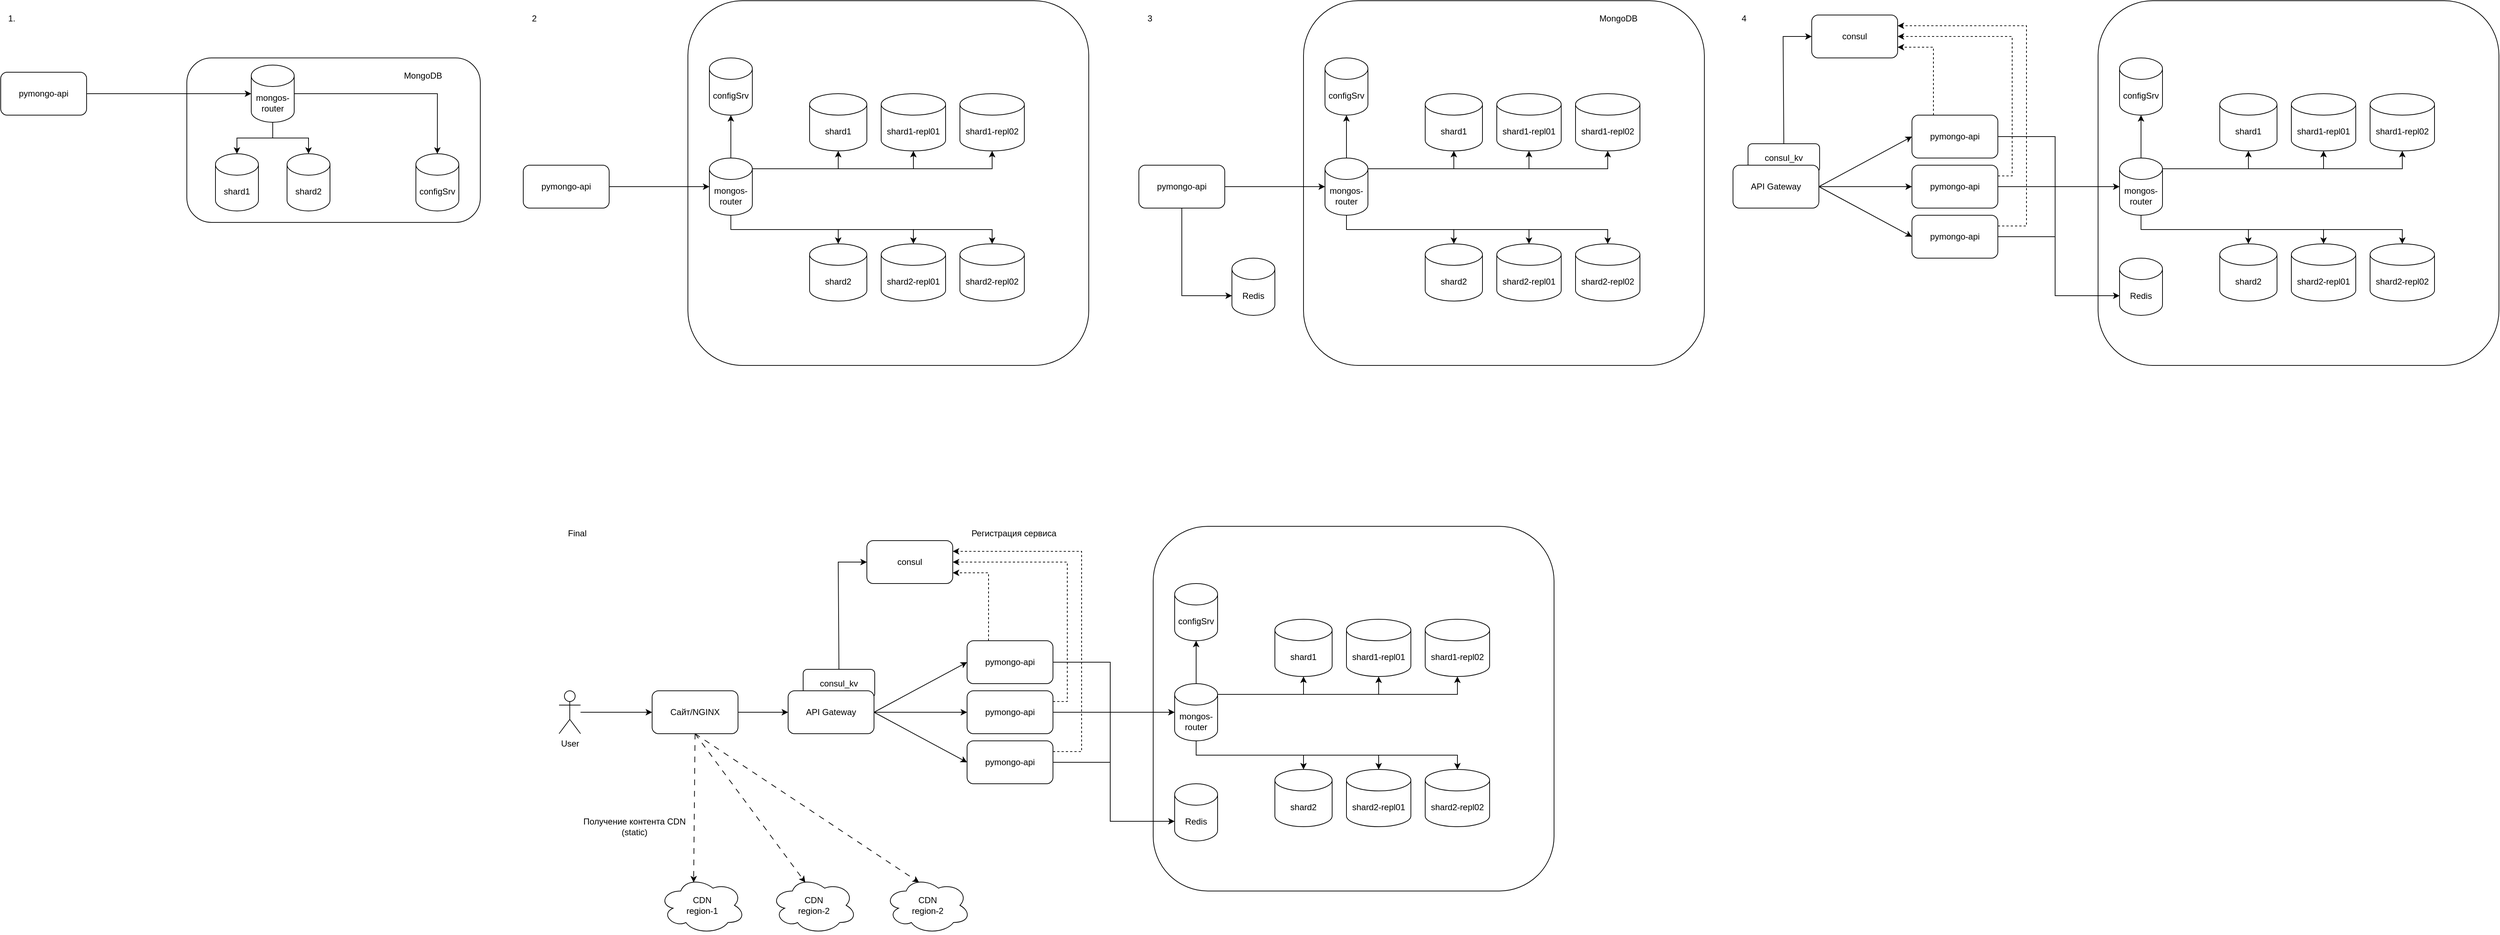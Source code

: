 <mxfile version="26.2.2">
  <diagram name="Page-1" id="-H_mtQnk-PTXWXPvYvuk">
    <mxGraphModel dx="781" dy="867" grid="1" gridSize="10" guides="1" tooltips="1" connect="1" arrows="1" fold="1" page="0" pageScale="1" pageWidth="1169" pageHeight="827" math="0" shadow="0">
      <root>
        <mxCell id="0" />
        <mxCell id="1" parent="0" />
        <mxCell id="t2Yn9szKGL2LcIbW4NaX-32" value="" style="group;fillColor=default;" vertex="1" connectable="0" parent="1">
          <mxGeometry x="2110" y="50" width="790" height="500" as="geometry" />
        </mxCell>
        <mxCell id="mKNYoB1zeCHDSKn9YWFL-50" style="edgeStyle=orthogonalEdgeStyle;rounded=0;orthogonalLoop=1;jettySize=auto;html=1;exitX=0.5;exitY=1;exitDx=0;exitDy=0;entryX=0;entryY=0;entryDx=0;entryDy=52.5;entryPerimeter=0;" parent="t2Yn9szKGL2LcIbW4NaX-32" source="t2Yn9szKGL2LcIbW4NaX-29" target="mKNYoB1zeCHDSKn9YWFL-71" edge="1">
          <mxGeometry relative="1" as="geometry">
            <mxPoint x="1040" y="600" as="targetPoint" />
          </mxGeometry>
        </mxCell>
        <mxCell id="mKNYoB1zeCHDSKn9YWFL-71" value="Redis" style="shape=cylinder3;whiteSpace=wrap;html=1;boundedLbl=1;backgroundOutline=1;size=15;" parent="t2Yn9szKGL2LcIbW4NaX-32" vertex="1">
          <mxGeometry x="130" y="350" width="60" height="80" as="geometry" />
        </mxCell>
        <mxCell id="t2Yn9szKGL2LcIbW4NaX-12" value="" style="group" vertex="1" connectable="0" parent="t2Yn9szKGL2LcIbW4NaX-32">
          <mxGeometry x="230" y="100" width="560" height="400" as="geometry" />
        </mxCell>
        <mxCell id="t2Yn9szKGL2LcIbW4NaX-13" value="" style="rounded=1;whiteSpace=wrap;html=1;" vertex="1" parent="t2Yn9szKGL2LcIbW4NaX-12">
          <mxGeometry y="-110" width="560" height="510" as="geometry" />
        </mxCell>
        <mxCell id="t2Yn9szKGL2LcIbW4NaX-14" value="shard2" style="shape=cylinder3;whiteSpace=wrap;html=1;boundedLbl=1;backgroundOutline=1;size=15;" vertex="1" parent="t2Yn9szKGL2LcIbW4NaX-12">
          <mxGeometry x="170" y="230" width="80" height="80" as="geometry" />
        </mxCell>
        <mxCell id="t2Yn9szKGL2LcIbW4NaX-15" style="edgeStyle=orthogonalEdgeStyle;rounded=0;orthogonalLoop=1;jettySize=auto;html=1;exitX=0.5;exitY=1;exitDx=0;exitDy=0;exitPerimeter=0;" edge="1" parent="t2Yn9szKGL2LcIbW4NaX-12" source="t2Yn9szKGL2LcIbW4NaX-16" target="t2Yn9szKGL2LcIbW4NaX-14">
          <mxGeometry relative="1" as="geometry">
            <Array as="points">
              <mxPoint x="60" y="210" />
              <mxPoint x="210" y="210" />
            </Array>
          </mxGeometry>
        </mxCell>
        <mxCell id="t2Yn9szKGL2LcIbW4NaX-16" value="mongos-router" style="shape=cylinder3;whiteSpace=wrap;html=1;boundedLbl=1;backgroundOutline=1;size=15;" vertex="1" parent="t2Yn9szKGL2LcIbW4NaX-12">
          <mxGeometry x="30" y="110" width="60" height="80" as="geometry" />
        </mxCell>
        <mxCell id="t2Yn9szKGL2LcIbW4NaX-17" value="shard2-repl02" style="shape=cylinder3;whiteSpace=wrap;html=1;boundedLbl=1;backgroundOutline=1;size=15;" vertex="1" parent="t2Yn9szKGL2LcIbW4NaX-12">
          <mxGeometry x="380" y="230" width="90" height="80" as="geometry" />
        </mxCell>
        <mxCell id="t2Yn9szKGL2LcIbW4NaX-18" value="shard2-repl01" style="shape=cylinder3;whiteSpace=wrap;html=1;boundedLbl=1;backgroundOutline=1;size=15;" vertex="1" parent="t2Yn9szKGL2LcIbW4NaX-12">
          <mxGeometry x="270" y="230" width="90" height="80" as="geometry" />
        </mxCell>
        <mxCell id="t2Yn9szKGL2LcIbW4NaX-19" value="configSrv" style="shape=cylinder3;whiteSpace=wrap;html=1;boundedLbl=1;backgroundOutline=1;size=15;" vertex="1" parent="t2Yn9szKGL2LcIbW4NaX-12">
          <mxGeometry x="30" y="-30" width="60" height="80" as="geometry" />
        </mxCell>
        <mxCell id="t2Yn9szKGL2LcIbW4NaX-20" value="" style="endArrow=classic;html=1;rounded=0;exitX=0.5;exitY=0;exitDx=0;exitDy=0;exitPerimeter=0;entryX=0.5;entryY=1;entryDx=0;entryDy=0;entryPerimeter=0;" edge="1" parent="t2Yn9szKGL2LcIbW4NaX-12" source="t2Yn9szKGL2LcIbW4NaX-16" target="t2Yn9szKGL2LcIbW4NaX-19">
          <mxGeometry width="50" height="50" relative="1" as="geometry">
            <mxPoint y="100" as="sourcePoint" />
            <mxPoint x="50" y="50" as="targetPoint" />
          </mxGeometry>
        </mxCell>
        <mxCell id="t2Yn9szKGL2LcIbW4NaX-21" value="" style="endArrow=classic;html=1;rounded=0;exitX=0.5;exitY=1;exitDx=0;exitDy=0;exitPerimeter=0;entryX=0.5;entryY=0;entryDx=0;entryDy=0;entryPerimeter=0;" edge="1" parent="t2Yn9szKGL2LcIbW4NaX-12" source="t2Yn9szKGL2LcIbW4NaX-16" target="t2Yn9szKGL2LcIbW4NaX-18">
          <mxGeometry width="50" height="50" relative="1" as="geometry">
            <mxPoint x="80" y="150" as="sourcePoint" />
            <mxPoint x="130" y="100" as="targetPoint" />
            <Array as="points">
              <mxPoint x="60" y="210" />
              <mxPoint x="315" y="210" />
            </Array>
          </mxGeometry>
        </mxCell>
        <mxCell id="t2Yn9szKGL2LcIbW4NaX-22" value="" style="endArrow=classic;html=1;rounded=0;exitX=0.5;exitY=1;exitDx=0;exitDy=0;exitPerimeter=0;entryX=0.5;entryY=0;entryDx=0;entryDy=0;entryPerimeter=0;" edge="1" parent="t2Yn9szKGL2LcIbW4NaX-12" source="t2Yn9szKGL2LcIbW4NaX-16" target="t2Yn9szKGL2LcIbW4NaX-17">
          <mxGeometry width="50" height="50" relative="1" as="geometry">
            <mxPoint x="80" y="150" as="sourcePoint" />
            <mxPoint x="130" y="100" as="targetPoint" />
            <Array as="points">
              <mxPoint x="60" y="210" />
              <mxPoint x="425" y="210" />
            </Array>
          </mxGeometry>
        </mxCell>
        <mxCell id="t2Yn9szKGL2LcIbW4NaX-23" value="shard1-repl01" style="shape=cylinder3;whiteSpace=wrap;html=1;boundedLbl=1;backgroundOutline=1;size=15;" vertex="1" parent="t2Yn9szKGL2LcIbW4NaX-12">
          <mxGeometry x="270" y="20" width="90" height="80" as="geometry" />
        </mxCell>
        <mxCell id="t2Yn9szKGL2LcIbW4NaX-24" value="shard1-repl02" style="shape=cylinder3;whiteSpace=wrap;html=1;boundedLbl=1;backgroundOutline=1;size=15;" vertex="1" parent="t2Yn9szKGL2LcIbW4NaX-12">
          <mxGeometry x="380" y="20" width="90" height="80" as="geometry" />
        </mxCell>
        <mxCell id="t2Yn9szKGL2LcIbW4NaX-25" value="shard1" style="shape=cylinder3;whiteSpace=wrap;html=1;boundedLbl=1;backgroundOutline=1;size=15;" vertex="1" parent="t2Yn9szKGL2LcIbW4NaX-12">
          <mxGeometry x="170" y="20" width="80" height="80" as="geometry" />
        </mxCell>
        <mxCell id="t2Yn9szKGL2LcIbW4NaX-26" value="" style="endArrow=classic;html=1;rounded=0;entryX=0.5;entryY=1;entryDx=0;entryDy=0;entryPerimeter=0;exitX=1;exitY=0;exitDx=0;exitDy=15;exitPerimeter=0;" edge="1" parent="t2Yn9szKGL2LcIbW4NaX-12" source="t2Yn9szKGL2LcIbW4NaX-16" target="t2Yn9szKGL2LcIbW4NaX-25">
          <mxGeometry width="50" height="50" relative="1" as="geometry">
            <mxPoint x="80" y="150" as="sourcePoint" />
            <mxPoint x="130" y="100" as="targetPoint" />
            <Array as="points">
              <mxPoint x="210" y="125" />
            </Array>
          </mxGeometry>
        </mxCell>
        <mxCell id="t2Yn9szKGL2LcIbW4NaX-27" value="" style="endArrow=classic;html=1;rounded=0;exitX=1;exitY=0;exitDx=0;exitDy=15;exitPerimeter=0;entryX=0.5;entryY=1;entryDx=0;entryDy=0;entryPerimeter=0;" edge="1" parent="t2Yn9szKGL2LcIbW4NaX-12" source="t2Yn9szKGL2LcIbW4NaX-16" target="t2Yn9szKGL2LcIbW4NaX-23">
          <mxGeometry width="50" height="50" relative="1" as="geometry">
            <mxPoint x="80" y="150" as="sourcePoint" />
            <mxPoint x="130" y="100" as="targetPoint" />
            <Array as="points">
              <mxPoint x="315" y="125" />
            </Array>
          </mxGeometry>
        </mxCell>
        <mxCell id="t2Yn9szKGL2LcIbW4NaX-28" value="" style="endArrow=classic;html=1;rounded=0;exitX=1;exitY=0;exitDx=0;exitDy=15;exitPerimeter=0;entryX=0.5;entryY=1;entryDx=0;entryDy=0;entryPerimeter=0;" edge="1" parent="t2Yn9szKGL2LcIbW4NaX-12" source="t2Yn9szKGL2LcIbW4NaX-16" target="t2Yn9szKGL2LcIbW4NaX-24">
          <mxGeometry width="50" height="50" relative="1" as="geometry">
            <mxPoint x="80" y="150" as="sourcePoint" />
            <mxPoint x="130" y="100" as="targetPoint" />
            <Array as="points">
              <mxPoint x="425" y="125" />
            </Array>
          </mxGeometry>
        </mxCell>
        <mxCell id="t2Yn9szKGL2LcIbW4NaX-29" value="pymongo-api" style="rounded=1;whiteSpace=wrap;html=1;" vertex="1" parent="t2Yn9szKGL2LcIbW4NaX-32">
          <mxGeometry y="220" width="120" height="60" as="geometry" />
        </mxCell>
        <mxCell id="t2Yn9szKGL2LcIbW4NaX-30" style="edgeStyle=orthogonalEdgeStyle;rounded=0;orthogonalLoop=1;jettySize=auto;html=1;exitX=1;exitY=0.5;exitDx=0;exitDy=0;entryX=0;entryY=0.5;entryDx=0;entryDy=0;entryPerimeter=0;" edge="1" parent="t2Yn9szKGL2LcIbW4NaX-32" source="t2Yn9szKGL2LcIbW4NaX-29" target="t2Yn9szKGL2LcIbW4NaX-16">
          <mxGeometry relative="1" as="geometry" />
        </mxCell>
        <mxCell id="t2Yn9szKGL2LcIbW4NaX-31" value="MongoDB" style="text;html=1;align=center;verticalAlign=middle;whiteSpace=wrap;rounded=0;" vertex="1" parent="t2Yn9szKGL2LcIbW4NaX-32">
          <mxGeometry x="640" width="60" height="30" as="geometry" />
        </mxCell>
        <mxCell id="t2Yn9szKGL2LcIbW4NaX-172" value="3" style="text;html=1;align=center;verticalAlign=middle;resizable=0;points=[];autosize=1;strokeColor=none;fillColor=none;" vertex="1" parent="t2Yn9szKGL2LcIbW4NaX-32">
          <mxGeometry width="30" height="30" as="geometry" />
        </mxCell>
        <mxCell id="t2Yn9szKGL2LcIbW4NaX-168" value="" style="group;fillColor=default;" vertex="1" connectable="0" parent="1">
          <mxGeometry x="1250" y="50" width="790" height="500" as="geometry" />
        </mxCell>
        <mxCell id="mKNYoB1zeCHDSKn9YWFL-48" value="" style="group" parent="t2Yn9szKGL2LcIbW4NaX-168" vertex="1" connectable="0">
          <mxGeometry x="230" y="100" width="560" height="400" as="geometry" />
        </mxCell>
        <mxCell id="mKNYoB1zeCHDSKn9YWFL-24" value="" style="rounded=1;whiteSpace=wrap;html=1;" parent="mKNYoB1zeCHDSKn9YWFL-48" vertex="1">
          <mxGeometry y="-110" width="560" height="510" as="geometry" />
        </mxCell>
        <mxCell id="mKNYoB1zeCHDSKn9YWFL-27" value="shard2" style="shape=cylinder3;whiteSpace=wrap;html=1;boundedLbl=1;backgroundOutline=1;size=15;" parent="mKNYoB1zeCHDSKn9YWFL-48" vertex="1">
          <mxGeometry x="170" y="230" width="80" height="80" as="geometry" />
        </mxCell>
        <mxCell id="mKNYoB1zeCHDSKn9YWFL-29" style="edgeStyle=orthogonalEdgeStyle;rounded=0;orthogonalLoop=1;jettySize=auto;html=1;exitX=0.5;exitY=1;exitDx=0;exitDy=0;exitPerimeter=0;" parent="mKNYoB1zeCHDSKn9YWFL-48" source="mKNYoB1zeCHDSKn9YWFL-30" target="mKNYoB1zeCHDSKn9YWFL-27" edge="1">
          <mxGeometry relative="1" as="geometry">
            <Array as="points">
              <mxPoint x="60" y="210" />
              <mxPoint x="210" y="210" />
            </Array>
          </mxGeometry>
        </mxCell>
        <mxCell id="mKNYoB1zeCHDSKn9YWFL-30" value="mongos-router" style="shape=cylinder3;whiteSpace=wrap;html=1;boundedLbl=1;backgroundOutline=1;size=15;" parent="mKNYoB1zeCHDSKn9YWFL-48" vertex="1">
          <mxGeometry x="30" y="110" width="60" height="80" as="geometry" />
        </mxCell>
        <mxCell id="mKNYoB1zeCHDSKn9YWFL-43" value="shard2-repl02" style="shape=cylinder3;whiteSpace=wrap;html=1;boundedLbl=1;backgroundOutline=1;size=15;" parent="mKNYoB1zeCHDSKn9YWFL-48" vertex="1">
          <mxGeometry x="380" y="230" width="90" height="80" as="geometry" />
        </mxCell>
        <mxCell id="mKNYoB1zeCHDSKn9YWFL-45" value="shard2-repl01" style="shape=cylinder3;whiteSpace=wrap;html=1;boundedLbl=1;backgroundOutline=1;size=15;" parent="mKNYoB1zeCHDSKn9YWFL-48" vertex="1">
          <mxGeometry x="270" y="230" width="90" height="80" as="geometry" />
        </mxCell>
        <mxCell id="mKNYoB1zeCHDSKn9YWFL-31" value="configSrv" style="shape=cylinder3;whiteSpace=wrap;html=1;boundedLbl=1;backgroundOutline=1;size=15;" parent="mKNYoB1zeCHDSKn9YWFL-48" vertex="1">
          <mxGeometry x="30" y="-30" width="60" height="80" as="geometry" />
        </mxCell>
        <mxCell id="t2Yn9szKGL2LcIbW4NaX-3" value="" style="endArrow=classic;html=1;rounded=0;exitX=0.5;exitY=0;exitDx=0;exitDy=0;exitPerimeter=0;entryX=0.5;entryY=1;entryDx=0;entryDy=0;entryPerimeter=0;" edge="1" parent="mKNYoB1zeCHDSKn9YWFL-48" source="mKNYoB1zeCHDSKn9YWFL-30" target="mKNYoB1zeCHDSKn9YWFL-31">
          <mxGeometry width="50" height="50" relative="1" as="geometry">
            <mxPoint y="100" as="sourcePoint" />
            <mxPoint x="50" y="50" as="targetPoint" />
          </mxGeometry>
        </mxCell>
        <mxCell id="t2Yn9szKGL2LcIbW4NaX-4" value="" style="endArrow=classic;html=1;rounded=0;exitX=0.5;exitY=1;exitDx=0;exitDy=0;exitPerimeter=0;entryX=0.5;entryY=0;entryDx=0;entryDy=0;entryPerimeter=0;" edge="1" parent="mKNYoB1zeCHDSKn9YWFL-48" source="mKNYoB1zeCHDSKn9YWFL-30" target="mKNYoB1zeCHDSKn9YWFL-45">
          <mxGeometry width="50" height="50" relative="1" as="geometry">
            <mxPoint x="80" y="150" as="sourcePoint" />
            <mxPoint x="130" y="100" as="targetPoint" />
            <Array as="points">
              <mxPoint x="60" y="210" />
              <mxPoint x="315" y="210" />
            </Array>
          </mxGeometry>
        </mxCell>
        <mxCell id="t2Yn9szKGL2LcIbW4NaX-5" value="" style="endArrow=classic;html=1;rounded=0;exitX=0.5;exitY=1;exitDx=0;exitDy=0;exitPerimeter=0;entryX=0.5;entryY=0;entryDx=0;entryDy=0;entryPerimeter=0;" edge="1" parent="mKNYoB1zeCHDSKn9YWFL-48" source="mKNYoB1zeCHDSKn9YWFL-30" target="mKNYoB1zeCHDSKn9YWFL-43">
          <mxGeometry width="50" height="50" relative="1" as="geometry">
            <mxPoint x="80" y="150" as="sourcePoint" />
            <mxPoint x="130" y="100" as="targetPoint" />
            <Array as="points">
              <mxPoint x="60" y="210" />
              <mxPoint x="425" y="210" />
            </Array>
          </mxGeometry>
        </mxCell>
        <mxCell id="t2Yn9szKGL2LcIbW4NaX-6" value="shard1-repl01" style="shape=cylinder3;whiteSpace=wrap;html=1;boundedLbl=1;backgroundOutline=1;size=15;" vertex="1" parent="mKNYoB1zeCHDSKn9YWFL-48">
          <mxGeometry x="270" y="20" width="90" height="80" as="geometry" />
        </mxCell>
        <mxCell id="t2Yn9szKGL2LcIbW4NaX-7" value="shard1-repl02" style="shape=cylinder3;whiteSpace=wrap;html=1;boundedLbl=1;backgroundOutline=1;size=15;" vertex="1" parent="mKNYoB1zeCHDSKn9YWFL-48">
          <mxGeometry x="380" y="20" width="90" height="80" as="geometry" />
        </mxCell>
        <mxCell id="t2Yn9szKGL2LcIbW4NaX-8" value="shard1" style="shape=cylinder3;whiteSpace=wrap;html=1;boundedLbl=1;backgroundOutline=1;size=15;" vertex="1" parent="mKNYoB1zeCHDSKn9YWFL-48">
          <mxGeometry x="170" y="20" width="80" height="80" as="geometry" />
        </mxCell>
        <mxCell id="t2Yn9szKGL2LcIbW4NaX-9" value="" style="endArrow=classic;html=1;rounded=0;entryX=0.5;entryY=1;entryDx=0;entryDy=0;entryPerimeter=0;exitX=1;exitY=0;exitDx=0;exitDy=15;exitPerimeter=0;" edge="1" parent="mKNYoB1zeCHDSKn9YWFL-48" source="mKNYoB1zeCHDSKn9YWFL-30" target="t2Yn9szKGL2LcIbW4NaX-8">
          <mxGeometry width="50" height="50" relative="1" as="geometry">
            <mxPoint x="80" y="150" as="sourcePoint" />
            <mxPoint x="130" y="100" as="targetPoint" />
            <Array as="points">
              <mxPoint x="210" y="125" />
            </Array>
          </mxGeometry>
        </mxCell>
        <mxCell id="t2Yn9szKGL2LcIbW4NaX-10" value="" style="endArrow=classic;html=1;rounded=0;exitX=1;exitY=0;exitDx=0;exitDy=15;exitPerimeter=0;entryX=0.5;entryY=1;entryDx=0;entryDy=0;entryPerimeter=0;" edge="1" parent="mKNYoB1zeCHDSKn9YWFL-48" source="mKNYoB1zeCHDSKn9YWFL-30" target="t2Yn9szKGL2LcIbW4NaX-6">
          <mxGeometry width="50" height="50" relative="1" as="geometry">
            <mxPoint x="80" y="150" as="sourcePoint" />
            <mxPoint x="130" y="100" as="targetPoint" />
            <Array as="points">
              <mxPoint x="315" y="125" />
            </Array>
          </mxGeometry>
        </mxCell>
        <mxCell id="t2Yn9szKGL2LcIbW4NaX-11" value="" style="endArrow=classic;html=1;rounded=0;exitX=1;exitY=0;exitDx=0;exitDy=15;exitPerimeter=0;entryX=0.5;entryY=1;entryDx=0;entryDy=0;entryPerimeter=0;" edge="1" parent="mKNYoB1zeCHDSKn9YWFL-48" source="mKNYoB1zeCHDSKn9YWFL-30" target="t2Yn9szKGL2LcIbW4NaX-7">
          <mxGeometry width="50" height="50" relative="1" as="geometry">
            <mxPoint x="80" y="150" as="sourcePoint" />
            <mxPoint x="130" y="100" as="targetPoint" />
            <Array as="points">
              <mxPoint x="425" y="125" />
            </Array>
          </mxGeometry>
        </mxCell>
        <mxCell id="mKNYoB1zeCHDSKn9YWFL-25" value="pymongo-api" style="rounded=1;whiteSpace=wrap;html=1;" parent="t2Yn9szKGL2LcIbW4NaX-168" vertex="1">
          <mxGeometry y="220" width="120" height="60" as="geometry" />
        </mxCell>
        <mxCell id="mKNYoB1zeCHDSKn9YWFL-26" style="edgeStyle=orthogonalEdgeStyle;rounded=0;orthogonalLoop=1;jettySize=auto;html=1;exitX=1;exitY=0.5;exitDx=0;exitDy=0;entryX=0;entryY=0.5;entryDx=0;entryDy=0;entryPerimeter=0;" parent="t2Yn9szKGL2LcIbW4NaX-168" source="mKNYoB1zeCHDSKn9YWFL-25" target="mKNYoB1zeCHDSKn9YWFL-30" edge="1">
          <mxGeometry relative="1" as="geometry" />
        </mxCell>
        <mxCell id="t2Yn9szKGL2LcIbW4NaX-171" value="2" style="text;html=1;align=center;verticalAlign=middle;resizable=0;points=[];autosize=1;strokeColor=none;fillColor=none;" vertex="1" parent="t2Yn9szKGL2LcIbW4NaX-168">
          <mxGeometry width="30" height="30" as="geometry" />
        </mxCell>
        <mxCell id="t2Yn9szKGL2LcIbW4NaX-170" value="" style="group;fillColor=default;" vertex="1" connectable="0" parent="1">
          <mxGeometry x="520" y="50" width="670" height="300" as="geometry" />
        </mxCell>
        <mxCell id="mKNYoB1zeCHDSKn9YWFL-5" value="" style="rounded=1;whiteSpace=wrap;html=1;" parent="t2Yn9szKGL2LcIbW4NaX-170" vertex="1">
          <mxGeometry x="260" y="70" width="410" height="230" as="geometry" />
        </mxCell>
        <mxCell id="zA23MoTUsTF4_91t8viU-3" value="pymongo-api" style="rounded=1;whiteSpace=wrap;html=1;" parent="t2Yn9szKGL2LcIbW4NaX-170" vertex="1">
          <mxGeometry y="90" width="120" height="60" as="geometry" />
        </mxCell>
        <mxCell id="zA23MoTUsTF4_91t8viU-4" style="edgeStyle=orthogonalEdgeStyle;rounded=0;orthogonalLoop=1;jettySize=auto;html=1;exitX=1;exitY=0.5;exitDx=0;exitDy=0;entryX=0;entryY=0.5;entryDx=0;entryDy=0;entryPerimeter=0;" parent="t2Yn9szKGL2LcIbW4NaX-170" source="zA23MoTUsTF4_91t8viU-3" target="mKNYoB1zeCHDSKn9YWFL-3" edge="1">
          <mxGeometry relative="1" as="geometry" />
        </mxCell>
        <mxCell id="mKNYoB1zeCHDSKn9YWFL-1" value="shard2" style="shape=cylinder3;whiteSpace=wrap;html=1;boundedLbl=1;backgroundOutline=1;size=15;" parent="t2Yn9szKGL2LcIbW4NaX-170" vertex="1">
          <mxGeometry x="400" y="204" width="60" height="80" as="geometry" />
        </mxCell>
        <mxCell id="mKNYoB1zeCHDSKn9YWFL-2" value="shard1" style="shape=cylinder3;whiteSpace=wrap;html=1;boundedLbl=1;backgroundOutline=1;size=15;" parent="t2Yn9szKGL2LcIbW4NaX-170" vertex="1">
          <mxGeometry x="300" y="204" width="60" height="80" as="geometry" />
        </mxCell>
        <mxCell id="mKNYoB1zeCHDSKn9YWFL-7" style="edgeStyle=orthogonalEdgeStyle;rounded=0;orthogonalLoop=1;jettySize=auto;html=1;" parent="t2Yn9szKGL2LcIbW4NaX-170" source="mKNYoB1zeCHDSKn9YWFL-3" target="mKNYoB1zeCHDSKn9YWFL-1" edge="1">
          <mxGeometry relative="1" as="geometry" />
        </mxCell>
        <mxCell id="mKNYoB1zeCHDSKn9YWFL-3" value="mongos-router" style="shape=cylinder3;whiteSpace=wrap;html=1;boundedLbl=1;backgroundOutline=1;size=15;" parent="t2Yn9szKGL2LcIbW4NaX-170" vertex="1">
          <mxGeometry x="350" y="80" width="60" height="80" as="geometry" />
        </mxCell>
        <mxCell id="mKNYoB1zeCHDSKn9YWFL-4" value="configSrv" style="shape=cylinder3;whiteSpace=wrap;html=1;boundedLbl=1;backgroundOutline=1;size=15;" parent="t2Yn9szKGL2LcIbW4NaX-170" vertex="1">
          <mxGeometry x="580" y="204" width="60" height="80" as="geometry" />
        </mxCell>
        <mxCell id="mKNYoB1zeCHDSKn9YWFL-8" style="edgeStyle=orthogonalEdgeStyle;rounded=0;orthogonalLoop=1;jettySize=auto;html=1;exitX=0.5;exitY=1;exitDx=0;exitDy=0;exitPerimeter=0;entryX=0.5;entryY=0;entryDx=0;entryDy=0;entryPerimeter=0;" parent="t2Yn9szKGL2LcIbW4NaX-170" source="mKNYoB1zeCHDSKn9YWFL-3" target="mKNYoB1zeCHDSKn9YWFL-2" edge="1">
          <mxGeometry relative="1" as="geometry" />
        </mxCell>
        <mxCell id="mKNYoB1zeCHDSKn9YWFL-9" style="edgeStyle=orthogonalEdgeStyle;rounded=0;orthogonalLoop=1;jettySize=auto;html=1;exitX=1;exitY=0.5;exitDx=0;exitDy=0;exitPerimeter=0;entryX=0.5;entryY=0;entryDx=0;entryDy=0;entryPerimeter=0;" parent="t2Yn9szKGL2LcIbW4NaX-170" source="mKNYoB1zeCHDSKn9YWFL-3" target="mKNYoB1zeCHDSKn9YWFL-4" edge="1">
          <mxGeometry relative="1" as="geometry" />
        </mxCell>
        <mxCell id="mKNYoB1zeCHDSKn9YWFL-13" value="MongoDB" style="text;html=1;align=center;verticalAlign=middle;whiteSpace=wrap;rounded=0;" parent="t2Yn9szKGL2LcIbW4NaX-170" vertex="1">
          <mxGeometry x="560" y="80" width="60" height="30" as="geometry" />
        </mxCell>
        <mxCell id="t2Yn9szKGL2LcIbW4NaX-169" value="1." style="text;html=1;align=center;verticalAlign=middle;resizable=0;points=[];autosize=1;strokeColor=none;fillColor=none;" vertex="1" parent="t2Yn9szKGL2LcIbW4NaX-170">
          <mxGeometry width="30" height="30" as="geometry" />
        </mxCell>
        <mxCell id="t2Yn9szKGL2LcIbW4NaX-173" value="" style="group;fillColor=default;" vertex="1" connectable="0" parent="1">
          <mxGeometry x="2940" y="50" width="1070" height="500" as="geometry" />
        </mxCell>
        <mxCell id="t2Yn9szKGL2LcIbW4NaX-72" value="consul_kv" style="rounded=1;whiteSpace=wrap;html=1;" vertex="1" parent="t2Yn9szKGL2LcIbW4NaX-173">
          <mxGeometry x="21" y="190" width="100" height="40" as="geometry" />
        </mxCell>
        <mxCell id="t2Yn9szKGL2LcIbW4NaX-33" value="" style="group" vertex="1" connectable="0" parent="t2Yn9szKGL2LcIbW4NaX-173">
          <mxGeometry x="280" width="790" height="500" as="geometry" />
        </mxCell>
        <mxCell id="t2Yn9szKGL2LcIbW4NaX-36" value="" style="group" vertex="1" connectable="0" parent="t2Yn9szKGL2LcIbW4NaX-33">
          <mxGeometry x="230" y="100" width="560" height="400" as="geometry" />
        </mxCell>
        <mxCell id="t2Yn9szKGL2LcIbW4NaX-37" value="" style="rounded=1;whiteSpace=wrap;html=1;" vertex="1" parent="t2Yn9szKGL2LcIbW4NaX-36">
          <mxGeometry y="-110" width="560" height="510" as="geometry" />
        </mxCell>
        <mxCell id="t2Yn9szKGL2LcIbW4NaX-38" value="shard2" style="shape=cylinder3;whiteSpace=wrap;html=1;boundedLbl=1;backgroundOutline=1;size=15;" vertex="1" parent="t2Yn9szKGL2LcIbW4NaX-36">
          <mxGeometry x="170" y="230" width="80" height="80" as="geometry" />
        </mxCell>
        <mxCell id="t2Yn9szKGL2LcIbW4NaX-39" style="edgeStyle=orthogonalEdgeStyle;rounded=0;orthogonalLoop=1;jettySize=auto;html=1;exitX=0.5;exitY=1;exitDx=0;exitDy=0;exitPerimeter=0;" edge="1" parent="t2Yn9szKGL2LcIbW4NaX-36" source="t2Yn9szKGL2LcIbW4NaX-40" target="t2Yn9szKGL2LcIbW4NaX-38">
          <mxGeometry relative="1" as="geometry">
            <Array as="points">
              <mxPoint x="60" y="210" />
              <mxPoint x="210" y="210" />
            </Array>
          </mxGeometry>
        </mxCell>
        <mxCell id="t2Yn9szKGL2LcIbW4NaX-40" value="mongos-router" style="shape=cylinder3;whiteSpace=wrap;html=1;boundedLbl=1;backgroundOutline=1;size=15;" vertex="1" parent="t2Yn9szKGL2LcIbW4NaX-36">
          <mxGeometry x="30" y="110" width="60" height="80" as="geometry" />
        </mxCell>
        <mxCell id="t2Yn9szKGL2LcIbW4NaX-41" value="shard2-repl02" style="shape=cylinder3;whiteSpace=wrap;html=1;boundedLbl=1;backgroundOutline=1;size=15;" vertex="1" parent="t2Yn9szKGL2LcIbW4NaX-36">
          <mxGeometry x="380" y="230" width="90" height="80" as="geometry" />
        </mxCell>
        <mxCell id="t2Yn9szKGL2LcIbW4NaX-42" value="shard2-repl01" style="shape=cylinder3;whiteSpace=wrap;html=1;boundedLbl=1;backgroundOutline=1;size=15;" vertex="1" parent="t2Yn9szKGL2LcIbW4NaX-36">
          <mxGeometry x="270" y="230" width="90" height="80" as="geometry" />
        </mxCell>
        <mxCell id="t2Yn9szKGL2LcIbW4NaX-43" value="configSrv" style="shape=cylinder3;whiteSpace=wrap;html=1;boundedLbl=1;backgroundOutline=1;size=15;" vertex="1" parent="t2Yn9szKGL2LcIbW4NaX-36">
          <mxGeometry x="30" y="-30" width="60" height="80" as="geometry" />
        </mxCell>
        <mxCell id="t2Yn9szKGL2LcIbW4NaX-44" value="" style="endArrow=classic;html=1;rounded=0;exitX=0.5;exitY=0;exitDx=0;exitDy=0;exitPerimeter=0;entryX=0.5;entryY=1;entryDx=0;entryDy=0;entryPerimeter=0;" edge="1" parent="t2Yn9szKGL2LcIbW4NaX-36" source="t2Yn9szKGL2LcIbW4NaX-40" target="t2Yn9szKGL2LcIbW4NaX-43">
          <mxGeometry width="50" height="50" relative="1" as="geometry">
            <mxPoint y="100" as="sourcePoint" />
            <mxPoint x="50" y="50" as="targetPoint" />
          </mxGeometry>
        </mxCell>
        <mxCell id="t2Yn9szKGL2LcIbW4NaX-45" value="" style="endArrow=classic;html=1;rounded=0;exitX=0.5;exitY=1;exitDx=0;exitDy=0;exitPerimeter=0;entryX=0.5;entryY=0;entryDx=0;entryDy=0;entryPerimeter=0;" edge="1" parent="t2Yn9szKGL2LcIbW4NaX-36" source="t2Yn9szKGL2LcIbW4NaX-40" target="t2Yn9szKGL2LcIbW4NaX-42">
          <mxGeometry width="50" height="50" relative="1" as="geometry">
            <mxPoint x="80" y="150" as="sourcePoint" />
            <mxPoint x="130" y="100" as="targetPoint" />
            <Array as="points">
              <mxPoint x="60" y="210" />
              <mxPoint x="315" y="210" />
            </Array>
          </mxGeometry>
        </mxCell>
        <mxCell id="t2Yn9szKGL2LcIbW4NaX-46" value="" style="endArrow=classic;html=1;rounded=0;exitX=0.5;exitY=1;exitDx=0;exitDy=0;exitPerimeter=0;entryX=0.5;entryY=0;entryDx=0;entryDy=0;entryPerimeter=0;" edge="1" parent="t2Yn9szKGL2LcIbW4NaX-36" source="t2Yn9szKGL2LcIbW4NaX-40" target="t2Yn9szKGL2LcIbW4NaX-41">
          <mxGeometry width="50" height="50" relative="1" as="geometry">
            <mxPoint x="80" y="150" as="sourcePoint" />
            <mxPoint x="130" y="100" as="targetPoint" />
            <Array as="points">
              <mxPoint x="60" y="210" />
              <mxPoint x="425" y="210" />
            </Array>
          </mxGeometry>
        </mxCell>
        <mxCell id="t2Yn9szKGL2LcIbW4NaX-47" value="shard1-repl01" style="shape=cylinder3;whiteSpace=wrap;html=1;boundedLbl=1;backgroundOutline=1;size=15;" vertex="1" parent="t2Yn9szKGL2LcIbW4NaX-36">
          <mxGeometry x="270" y="20" width="90" height="80" as="geometry" />
        </mxCell>
        <mxCell id="t2Yn9szKGL2LcIbW4NaX-48" value="shard1-repl02" style="shape=cylinder3;whiteSpace=wrap;html=1;boundedLbl=1;backgroundOutline=1;size=15;" vertex="1" parent="t2Yn9szKGL2LcIbW4NaX-36">
          <mxGeometry x="380" y="20" width="90" height="80" as="geometry" />
        </mxCell>
        <mxCell id="t2Yn9szKGL2LcIbW4NaX-49" value="shard1" style="shape=cylinder3;whiteSpace=wrap;html=1;boundedLbl=1;backgroundOutline=1;size=15;" vertex="1" parent="t2Yn9szKGL2LcIbW4NaX-36">
          <mxGeometry x="170" y="20" width="80" height="80" as="geometry" />
        </mxCell>
        <mxCell id="t2Yn9szKGL2LcIbW4NaX-50" value="" style="endArrow=classic;html=1;rounded=0;entryX=0.5;entryY=1;entryDx=0;entryDy=0;entryPerimeter=0;exitX=1;exitY=0;exitDx=0;exitDy=15;exitPerimeter=0;" edge="1" parent="t2Yn9szKGL2LcIbW4NaX-36" source="t2Yn9szKGL2LcIbW4NaX-40" target="t2Yn9szKGL2LcIbW4NaX-49">
          <mxGeometry width="50" height="50" relative="1" as="geometry">
            <mxPoint x="80" y="150" as="sourcePoint" />
            <mxPoint x="130" y="100" as="targetPoint" />
            <Array as="points">
              <mxPoint x="210" y="125" />
            </Array>
          </mxGeometry>
        </mxCell>
        <mxCell id="t2Yn9szKGL2LcIbW4NaX-51" value="" style="endArrow=classic;html=1;rounded=0;exitX=1;exitY=0;exitDx=0;exitDy=15;exitPerimeter=0;entryX=0.5;entryY=1;entryDx=0;entryDy=0;entryPerimeter=0;" edge="1" parent="t2Yn9szKGL2LcIbW4NaX-36" source="t2Yn9szKGL2LcIbW4NaX-40" target="t2Yn9szKGL2LcIbW4NaX-47">
          <mxGeometry width="50" height="50" relative="1" as="geometry">
            <mxPoint x="80" y="150" as="sourcePoint" />
            <mxPoint x="130" y="100" as="targetPoint" />
            <Array as="points">
              <mxPoint x="315" y="125" />
            </Array>
          </mxGeometry>
        </mxCell>
        <mxCell id="t2Yn9szKGL2LcIbW4NaX-52" value="" style="endArrow=classic;html=1;rounded=0;exitX=1;exitY=0;exitDx=0;exitDy=15;exitPerimeter=0;entryX=0.5;entryY=1;entryDx=0;entryDy=0;entryPerimeter=0;" edge="1" parent="t2Yn9szKGL2LcIbW4NaX-36" source="t2Yn9szKGL2LcIbW4NaX-40" target="t2Yn9szKGL2LcIbW4NaX-48">
          <mxGeometry width="50" height="50" relative="1" as="geometry">
            <mxPoint x="80" y="150" as="sourcePoint" />
            <mxPoint x="130" y="100" as="targetPoint" />
            <Array as="points">
              <mxPoint x="425" y="125" />
            </Array>
          </mxGeometry>
        </mxCell>
        <mxCell id="t2Yn9szKGL2LcIbW4NaX-35" value="Redis" style="shape=cylinder3;whiteSpace=wrap;html=1;boundedLbl=1;backgroundOutline=1;size=15;" vertex="1" parent="t2Yn9szKGL2LcIbW4NaX-36">
          <mxGeometry x="30" y="250" width="60" height="80" as="geometry" />
        </mxCell>
        <mxCell id="t2Yn9szKGL2LcIbW4NaX-53" value="pymongo-api" style="rounded=1;whiteSpace=wrap;html=1;" vertex="1" parent="t2Yn9szKGL2LcIbW4NaX-33">
          <mxGeometry x="-30" y="290" width="120" height="60" as="geometry" />
        </mxCell>
        <mxCell id="t2Yn9szKGL2LcIbW4NaX-54" style="edgeStyle=orthogonalEdgeStyle;rounded=0;orthogonalLoop=1;jettySize=auto;html=1;entryX=0;entryY=0.5;entryDx=0;entryDy=0;entryPerimeter=0;exitX=1;exitY=0.5;exitDx=0;exitDy=0;" edge="1" parent="t2Yn9szKGL2LcIbW4NaX-33" source="t2Yn9szKGL2LcIbW4NaX-62" target="t2Yn9szKGL2LcIbW4NaX-40">
          <mxGeometry relative="1" as="geometry">
            <mxPoint x="120" y="170" as="sourcePoint" />
          </mxGeometry>
        </mxCell>
        <mxCell id="t2Yn9szKGL2LcIbW4NaX-34" style="edgeStyle=orthogonalEdgeStyle;rounded=0;orthogonalLoop=1;jettySize=auto;html=1;exitX=1;exitY=0.5;exitDx=0;exitDy=0;entryX=0;entryY=0;entryDx=0;entryDy=52.5;entryPerimeter=0;" edge="1" parent="t2Yn9szKGL2LcIbW4NaX-33" source="t2Yn9szKGL2LcIbW4NaX-62" target="t2Yn9szKGL2LcIbW4NaX-35">
          <mxGeometry relative="1" as="geometry">
            <mxPoint x="1040" y="600" as="targetPoint" />
            <Array as="points">
              <mxPoint x="170" y="250" />
              <mxPoint x="170" y="402" />
            </Array>
          </mxGeometry>
        </mxCell>
        <mxCell id="t2Yn9szKGL2LcIbW4NaX-59" value="pymongo-api" style="rounded=1;whiteSpace=wrap;html=1;" vertex="1" parent="t2Yn9szKGL2LcIbW4NaX-33">
          <mxGeometry x="-30" y="150" width="120" height="60" as="geometry" />
        </mxCell>
        <mxCell id="t2Yn9szKGL2LcIbW4NaX-62" value="pymongo-api" style="rounded=1;whiteSpace=wrap;html=1;" vertex="1" parent="t2Yn9szKGL2LcIbW4NaX-33">
          <mxGeometry x="-30" y="220" width="120" height="60" as="geometry" />
        </mxCell>
        <mxCell id="t2Yn9szKGL2LcIbW4NaX-61" value="API Gateway" style="rounded=1;whiteSpace=wrap;html=1;" vertex="1" parent="t2Yn9szKGL2LcIbW4NaX-173">
          <mxGeometry y="220" width="120" height="60" as="geometry" />
        </mxCell>
        <mxCell id="t2Yn9szKGL2LcIbW4NaX-65" value="" style="endArrow=none;html=1;rounded=0;exitX=1;exitY=0.5;exitDx=0;exitDy=0;" edge="1" parent="t2Yn9szKGL2LcIbW4NaX-173" source="t2Yn9szKGL2LcIbW4NaX-53">
          <mxGeometry width="50" height="50" relative="1" as="geometry">
            <mxPoint x="400" y="250" as="sourcePoint" />
            <mxPoint x="450" y="320" as="targetPoint" />
          </mxGeometry>
        </mxCell>
        <mxCell id="t2Yn9szKGL2LcIbW4NaX-66" value="" style="endArrow=none;html=1;rounded=0;exitX=1;exitY=0.5;exitDx=0;exitDy=0;" edge="1" parent="t2Yn9szKGL2LcIbW4NaX-173" source="t2Yn9szKGL2LcIbW4NaX-59">
          <mxGeometry width="50" height="50" relative="1" as="geometry">
            <mxPoint x="400" y="250" as="sourcePoint" />
            <mxPoint x="450" y="250" as="targetPoint" />
            <Array as="points">
              <mxPoint x="450" y="180" />
            </Array>
          </mxGeometry>
        </mxCell>
        <mxCell id="t2Yn9szKGL2LcIbW4NaX-67" value="" style="endArrow=classic;html=1;rounded=0;exitX=1;exitY=0.5;exitDx=0;exitDy=0;entryX=0;entryY=0.5;entryDx=0;entryDy=0;" edge="1" parent="t2Yn9szKGL2LcIbW4NaX-173" source="t2Yn9szKGL2LcIbW4NaX-61" target="t2Yn9szKGL2LcIbW4NaX-59">
          <mxGeometry width="50" height="50" relative="1" as="geometry">
            <mxPoint x="400" y="250" as="sourcePoint" />
            <mxPoint x="450" y="200" as="targetPoint" />
          </mxGeometry>
        </mxCell>
        <mxCell id="t2Yn9szKGL2LcIbW4NaX-68" value="" style="endArrow=classic;html=1;rounded=0;entryX=0;entryY=0.5;entryDx=0;entryDy=0;" edge="1" parent="t2Yn9szKGL2LcIbW4NaX-173" target="t2Yn9szKGL2LcIbW4NaX-62">
          <mxGeometry width="50" height="50" relative="1" as="geometry">
            <mxPoint x="120" y="250" as="sourcePoint" />
            <mxPoint x="260" y="190" as="targetPoint" />
          </mxGeometry>
        </mxCell>
        <mxCell id="t2Yn9szKGL2LcIbW4NaX-70" value="" style="endArrow=classic;html=1;rounded=0;entryX=0;entryY=0.5;entryDx=0;entryDy=0;exitX=1;exitY=0.5;exitDx=0;exitDy=0;" edge="1" parent="t2Yn9szKGL2LcIbW4NaX-173" source="t2Yn9szKGL2LcIbW4NaX-61" target="t2Yn9szKGL2LcIbW4NaX-53">
          <mxGeometry width="50" height="50" relative="1" as="geometry">
            <mxPoint x="130" y="260" as="sourcePoint" />
            <mxPoint x="260" y="260" as="targetPoint" />
          </mxGeometry>
        </mxCell>
        <mxCell id="t2Yn9szKGL2LcIbW4NaX-71" value="consul" style="rounded=1;whiteSpace=wrap;html=1;" vertex="1" parent="t2Yn9szKGL2LcIbW4NaX-173">
          <mxGeometry x="110" y="10" width="120" height="60" as="geometry" />
        </mxCell>
        <mxCell id="t2Yn9szKGL2LcIbW4NaX-73" value="" style="endArrow=classic;html=1;rounded=0;exitX=0.25;exitY=0;exitDx=0;exitDy=0;entryX=1;entryY=0.75;entryDx=0;entryDy=0;dashed=1;" edge="1" parent="t2Yn9szKGL2LcIbW4NaX-173" source="t2Yn9szKGL2LcIbW4NaX-59" target="t2Yn9szKGL2LcIbW4NaX-71">
          <mxGeometry width="50" height="50" relative="1" as="geometry">
            <mxPoint x="400" y="250" as="sourcePoint" />
            <mxPoint x="450" y="200" as="targetPoint" />
            <Array as="points">
              <mxPoint x="280" y="55" />
            </Array>
          </mxGeometry>
        </mxCell>
        <mxCell id="t2Yn9szKGL2LcIbW4NaX-74" value="" style="endArrow=classic;html=1;rounded=0;exitX=1;exitY=0.25;exitDx=0;exitDy=0;entryX=1;entryY=0.5;entryDx=0;entryDy=0;dashed=1;" edge="1" parent="t2Yn9szKGL2LcIbW4NaX-173" source="t2Yn9szKGL2LcIbW4NaX-62" target="t2Yn9szKGL2LcIbW4NaX-71">
          <mxGeometry width="50" height="50" relative="1" as="geometry">
            <mxPoint x="290" y="250" as="sourcePoint" />
            <mxPoint x="340" y="200" as="targetPoint" />
            <Array as="points">
              <mxPoint x="390" y="235" />
              <mxPoint x="390" y="40" />
            </Array>
          </mxGeometry>
        </mxCell>
        <mxCell id="t2Yn9szKGL2LcIbW4NaX-75" value="" style="endArrow=classic;html=1;rounded=0;exitX=1;exitY=0.25;exitDx=0;exitDy=0;entryX=1;entryY=0.25;entryDx=0;entryDy=0;dashed=1;" edge="1" parent="t2Yn9szKGL2LcIbW4NaX-173" source="t2Yn9szKGL2LcIbW4NaX-53" target="t2Yn9szKGL2LcIbW4NaX-71">
          <mxGeometry width="50" height="50" relative="1" as="geometry">
            <mxPoint x="290" y="250" as="sourcePoint" />
            <mxPoint x="340" y="200" as="targetPoint" />
            <Array as="points">
              <mxPoint x="410" y="305" />
              <mxPoint x="410" y="25" />
            </Array>
          </mxGeometry>
        </mxCell>
        <mxCell id="t2Yn9szKGL2LcIbW4NaX-76" value="" style="endArrow=classic;html=1;rounded=0;exitX=0.5;exitY=0;exitDx=0;exitDy=0;entryX=0;entryY=0.5;entryDx=0;entryDy=0;" edge="1" parent="t2Yn9szKGL2LcIbW4NaX-173" source="t2Yn9szKGL2LcIbW4NaX-72" target="t2Yn9szKGL2LcIbW4NaX-71">
          <mxGeometry width="50" height="50" relative="1" as="geometry">
            <mxPoint x="290" y="250" as="sourcePoint" />
            <mxPoint x="340" y="200" as="targetPoint" />
            <Array as="points">
              <mxPoint x="70" y="40" />
            </Array>
          </mxGeometry>
        </mxCell>
        <mxCell id="t2Yn9szKGL2LcIbW4NaX-174" value="4" style="text;html=1;align=center;verticalAlign=middle;resizable=0;points=[];autosize=1;strokeColor=none;fillColor=none;" vertex="1" parent="t2Yn9szKGL2LcIbW4NaX-173">
          <mxGeometry width="30" height="30" as="geometry" />
        </mxCell>
        <mxCell id="t2Yn9szKGL2LcIbW4NaX-175" value="" style="group;fillColor=default;" vertex="1" connectable="0" parent="1">
          <mxGeometry x="1300" y="770" width="1390" height="575" as="geometry" />
        </mxCell>
        <mxCell id="t2Yn9szKGL2LcIbW4NaX-77" value="consul_kv" style="rounded=1;whiteSpace=wrap;html=1;" vertex="1" parent="t2Yn9szKGL2LcIbW4NaX-175">
          <mxGeometry x="341" y="205" width="100" height="40" as="geometry" />
        </mxCell>
        <mxCell id="t2Yn9szKGL2LcIbW4NaX-78" value="" style="group" vertex="1" connectable="0" parent="t2Yn9szKGL2LcIbW4NaX-175">
          <mxGeometry x="600" y="15" width="790" height="500" as="geometry" />
        </mxCell>
        <mxCell id="t2Yn9szKGL2LcIbW4NaX-79" value="" style="group" vertex="1" connectable="0" parent="t2Yn9szKGL2LcIbW4NaX-78">
          <mxGeometry x="230" y="100" width="560" height="400" as="geometry" />
        </mxCell>
        <mxCell id="t2Yn9szKGL2LcIbW4NaX-80" value="" style="rounded=1;whiteSpace=wrap;html=1;" vertex="1" parent="t2Yn9szKGL2LcIbW4NaX-79">
          <mxGeometry y="-110" width="560" height="510" as="geometry" />
        </mxCell>
        <mxCell id="t2Yn9szKGL2LcIbW4NaX-81" value="shard2" style="shape=cylinder3;whiteSpace=wrap;html=1;boundedLbl=1;backgroundOutline=1;size=15;" vertex="1" parent="t2Yn9szKGL2LcIbW4NaX-79">
          <mxGeometry x="170" y="230" width="80" height="80" as="geometry" />
        </mxCell>
        <mxCell id="t2Yn9szKGL2LcIbW4NaX-82" style="edgeStyle=orthogonalEdgeStyle;rounded=0;orthogonalLoop=1;jettySize=auto;html=1;exitX=0.5;exitY=1;exitDx=0;exitDy=0;exitPerimeter=0;" edge="1" parent="t2Yn9szKGL2LcIbW4NaX-79" source="t2Yn9szKGL2LcIbW4NaX-83" target="t2Yn9szKGL2LcIbW4NaX-81">
          <mxGeometry relative="1" as="geometry">
            <Array as="points">
              <mxPoint x="60" y="210" />
              <mxPoint x="210" y="210" />
            </Array>
          </mxGeometry>
        </mxCell>
        <mxCell id="t2Yn9szKGL2LcIbW4NaX-83" value="mongos-router" style="shape=cylinder3;whiteSpace=wrap;html=1;boundedLbl=1;backgroundOutline=1;size=15;" vertex="1" parent="t2Yn9szKGL2LcIbW4NaX-79">
          <mxGeometry x="30" y="110" width="60" height="80" as="geometry" />
        </mxCell>
        <mxCell id="t2Yn9szKGL2LcIbW4NaX-84" value="shard2-repl02" style="shape=cylinder3;whiteSpace=wrap;html=1;boundedLbl=1;backgroundOutline=1;size=15;" vertex="1" parent="t2Yn9szKGL2LcIbW4NaX-79">
          <mxGeometry x="380" y="230" width="90" height="80" as="geometry" />
        </mxCell>
        <mxCell id="t2Yn9szKGL2LcIbW4NaX-85" value="shard2-repl01" style="shape=cylinder3;whiteSpace=wrap;html=1;boundedLbl=1;backgroundOutline=1;size=15;" vertex="1" parent="t2Yn9szKGL2LcIbW4NaX-79">
          <mxGeometry x="270" y="230" width="90" height="80" as="geometry" />
        </mxCell>
        <mxCell id="t2Yn9szKGL2LcIbW4NaX-86" value="configSrv" style="shape=cylinder3;whiteSpace=wrap;html=1;boundedLbl=1;backgroundOutline=1;size=15;" vertex="1" parent="t2Yn9szKGL2LcIbW4NaX-79">
          <mxGeometry x="30" y="-30" width="60" height="80" as="geometry" />
        </mxCell>
        <mxCell id="t2Yn9szKGL2LcIbW4NaX-87" value="" style="endArrow=classic;html=1;rounded=0;exitX=0.5;exitY=0;exitDx=0;exitDy=0;exitPerimeter=0;entryX=0.5;entryY=1;entryDx=0;entryDy=0;entryPerimeter=0;" edge="1" parent="t2Yn9szKGL2LcIbW4NaX-79" source="t2Yn9szKGL2LcIbW4NaX-83" target="t2Yn9szKGL2LcIbW4NaX-86">
          <mxGeometry width="50" height="50" relative="1" as="geometry">
            <mxPoint y="100" as="sourcePoint" />
            <mxPoint x="50" y="50" as="targetPoint" />
          </mxGeometry>
        </mxCell>
        <mxCell id="t2Yn9szKGL2LcIbW4NaX-88" value="" style="endArrow=classic;html=1;rounded=0;exitX=0.5;exitY=1;exitDx=0;exitDy=0;exitPerimeter=0;entryX=0.5;entryY=0;entryDx=0;entryDy=0;entryPerimeter=0;" edge="1" parent="t2Yn9szKGL2LcIbW4NaX-79" source="t2Yn9szKGL2LcIbW4NaX-83" target="t2Yn9szKGL2LcIbW4NaX-85">
          <mxGeometry width="50" height="50" relative="1" as="geometry">
            <mxPoint x="80" y="150" as="sourcePoint" />
            <mxPoint x="130" y="100" as="targetPoint" />
            <Array as="points">
              <mxPoint x="60" y="210" />
              <mxPoint x="315" y="210" />
            </Array>
          </mxGeometry>
        </mxCell>
        <mxCell id="t2Yn9szKGL2LcIbW4NaX-89" value="" style="endArrow=classic;html=1;rounded=0;exitX=0.5;exitY=1;exitDx=0;exitDy=0;exitPerimeter=0;entryX=0.5;entryY=0;entryDx=0;entryDy=0;entryPerimeter=0;" edge="1" parent="t2Yn9szKGL2LcIbW4NaX-79" source="t2Yn9szKGL2LcIbW4NaX-83" target="t2Yn9szKGL2LcIbW4NaX-84">
          <mxGeometry width="50" height="50" relative="1" as="geometry">
            <mxPoint x="80" y="150" as="sourcePoint" />
            <mxPoint x="130" y="100" as="targetPoint" />
            <Array as="points">
              <mxPoint x="60" y="210" />
              <mxPoint x="425" y="210" />
            </Array>
          </mxGeometry>
        </mxCell>
        <mxCell id="t2Yn9szKGL2LcIbW4NaX-90" value="shard1-repl01" style="shape=cylinder3;whiteSpace=wrap;html=1;boundedLbl=1;backgroundOutline=1;size=15;" vertex="1" parent="t2Yn9szKGL2LcIbW4NaX-79">
          <mxGeometry x="270" y="20" width="90" height="80" as="geometry" />
        </mxCell>
        <mxCell id="t2Yn9szKGL2LcIbW4NaX-91" value="shard1-repl02" style="shape=cylinder3;whiteSpace=wrap;html=1;boundedLbl=1;backgroundOutline=1;size=15;" vertex="1" parent="t2Yn9szKGL2LcIbW4NaX-79">
          <mxGeometry x="380" y="20" width="90" height="80" as="geometry" />
        </mxCell>
        <mxCell id="t2Yn9szKGL2LcIbW4NaX-92" value="shard1" style="shape=cylinder3;whiteSpace=wrap;html=1;boundedLbl=1;backgroundOutline=1;size=15;" vertex="1" parent="t2Yn9szKGL2LcIbW4NaX-79">
          <mxGeometry x="170" y="20" width="80" height="80" as="geometry" />
        </mxCell>
        <mxCell id="t2Yn9szKGL2LcIbW4NaX-93" value="" style="endArrow=classic;html=1;rounded=0;entryX=0.5;entryY=1;entryDx=0;entryDy=0;entryPerimeter=0;exitX=1;exitY=0;exitDx=0;exitDy=15;exitPerimeter=0;" edge="1" parent="t2Yn9szKGL2LcIbW4NaX-79" source="t2Yn9szKGL2LcIbW4NaX-83" target="t2Yn9szKGL2LcIbW4NaX-92">
          <mxGeometry width="50" height="50" relative="1" as="geometry">
            <mxPoint x="80" y="150" as="sourcePoint" />
            <mxPoint x="130" y="100" as="targetPoint" />
            <Array as="points">
              <mxPoint x="210" y="125" />
            </Array>
          </mxGeometry>
        </mxCell>
        <mxCell id="t2Yn9szKGL2LcIbW4NaX-94" value="" style="endArrow=classic;html=1;rounded=0;exitX=1;exitY=0;exitDx=0;exitDy=15;exitPerimeter=0;entryX=0.5;entryY=1;entryDx=0;entryDy=0;entryPerimeter=0;" edge="1" parent="t2Yn9szKGL2LcIbW4NaX-79" source="t2Yn9szKGL2LcIbW4NaX-83" target="t2Yn9szKGL2LcIbW4NaX-90">
          <mxGeometry width="50" height="50" relative="1" as="geometry">
            <mxPoint x="80" y="150" as="sourcePoint" />
            <mxPoint x="130" y="100" as="targetPoint" />
            <Array as="points">
              <mxPoint x="315" y="125" />
            </Array>
          </mxGeometry>
        </mxCell>
        <mxCell id="t2Yn9szKGL2LcIbW4NaX-95" value="" style="endArrow=classic;html=1;rounded=0;exitX=1;exitY=0;exitDx=0;exitDy=15;exitPerimeter=0;entryX=0.5;entryY=1;entryDx=0;entryDy=0;entryPerimeter=0;" edge="1" parent="t2Yn9szKGL2LcIbW4NaX-79" source="t2Yn9szKGL2LcIbW4NaX-83" target="t2Yn9szKGL2LcIbW4NaX-91">
          <mxGeometry width="50" height="50" relative="1" as="geometry">
            <mxPoint x="80" y="150" as="sourcePoint" />
            <mxPoint x="130" y="100" as="targetPoint" />
            <Array as="points">
              <mxPoint x="425" y="125" />
            </Array>
          </mxGeometry>
        </mxCell>
        <mxCell id="t2Yn9szKGL2LcIbW4NaX-96" value="Redis" style="shape=cylinder3;whiteSpace=wrap;html=1;boundedLbl=1;backgroundOutline=1;size=15;" vertex="1" parent="t2Yn9szKGL2LcIbW4NaX-79">
          <mxGeometry x="30" y="250" width="60" height="80" as="geometry" />
        </mxCell>
        <mxCell id="t2Yn9szKGL2LcIbW4NaX-97" value="pymongo-api" style="rounded=1;whiteSpace=wrap;html=1;" vertex="1" parent="t2Yn9szKGL2LcIbW4NaX-78">
          <mxGeometry x="-30" y="290" width="120" height="60" as="geometry" />
        </mxCell>
        <mxCell id="t2Yn9szKGL2LcIbW4NaX-98" style="edgeStyle=orthogonalEdgeStyle;rounded=0;orthogonalLoop=1;jettySize=auto;html=1;entryX=0;entryY=0.5;entryDx=0;entryDy=0;entryPerimeter=0;exitX=1;exitY=0.5;exitDx=0;exitDy=0;" edge="1" parent="t2Yn9szKGL2LcIbW4NaX-78" source="t2Yn9szKGL2LcIbW4NaX-101" target="t2Yn9szKGL2LcIbW4NaX-83">
          <mxGeometry relative="1" as="geometry">
            <mxPoint x="120" y="170" as="sourcePoint" />
          </mxGeometry>
        </mxCell>
        <mxCell id="t2Yn9szKGL2LcIbW4NaX-99" style="edgeStyle=orthogonalEdgeStyle;rounded=0;orthogonalLoop=1;jettySize=auto;html=1;exitX=1;exitY=0.5;exitDx=0;exitDy=0;entryX=0;entryY=0;entryDx=0;entryDy=52.5;entryPerimeter=0;" edge="1" parent="t2Yn9szKGL2LcIbW4NaX-78" source="t2Yn9szKGL2LcIbW4NaX-101" target="t2Yn9szKGL2LcIbW4NaX-96">
          <mxGeometry relative="1" as="geometry">
            <mxPoint x="1040" y="600" as="targetPoint" />
            <Array as="points">
              <mxPoint x="170" y="250" />
              <mxPoint x="170" y="402" />
            </Array>
          </mxGeometry>
        </mxCell>
        <mxCell id="t2Yn9szKGL2LcIbW4NaX-100" value="pymongo-api" style="rounded=1;whiteSpace=wrap;html=1;" vertex="1" parent="t2Yn9szKGL2LcIbW4NaX-78">
          <mxGeometry x="-30" y="150" width="120" height="60" as="geometry" />
        </mxCell>
        <mxCell id="t2Yn9szKGL2LcIbW4NaX-101" value="pymongo-api" style="rounded=1;whiteSpace=wrap;html=1;" vertex="1" parent="t2Yn9szKGL2LcIbW4NaX-78">
          <mxGeometry x="-30" y="220" width="120" height="60" as="geometry" />
        </mxCell>
        <mxCell id="t2Yn9szKGL2LcIbW4NaX-103" value="API Gateway" style="rounded=1;whiteSpace=wrap;html=1;" vertex="1" parent="t2Yn9szKGL2LcIbW4NaX-175">
          <mxGeometry x="320" y="235" width="120" height="60" as="geometry" />
        </mxCell>
        <mxCell id="t2Yn9szKGL2LcIbW4NaX-104" value="" style="endArrow=none;html=1;rounded=0;exitX=1;exitY=0.5;exitDx=0;exitDy=0;" edge="1" parent="t2Yn9szKGL2LcIbW4NaX-175" source="t2Yn9szKGL2LcIbW4NaX-97">
          <mxGeometry width="50" height="50" relative="1" as="geometry">
            <mxPoint x="720" y="265" as="sourcePoint" />
            <mxPoint x="770" y="335" as="targetPoint" />
          </mxGeometry>
        </mxCell>
        <mxCell id="t2Yn9szKGL2LcIbW4NaX-105" value="" style="endArrow=none;html=1;rounded=0;exitX=1;exitY=0.5;exitDx=0;exitDy=0;" edge="1" parent="t2Yn9szKGL2LcIbW4NaX-175" source="t2Yn9szKGL2LcIbW4NaX-100">
          <mxGeometry width="50" height="50" relative="1" as="geometry">
            <mxPoint x="720" y="265" as="sourcePoint" />
            <mxPoint x="770" y="265" as="targetPoint" />
            <Array as="points">
              <mxPoint x="770" y="195" />
            </Array>
          </mxGeometry>
        </mxCell>
        <mxCell id="t2Yn9szKGL2LcIbW4NaX-106" value="" style="endArrow=classic;html=1;rounded=0;exitX=1;exitY=0.5;exitDx=0;exitDy=0;entryX=0;entryY=0.5;entryDx=0;entryDy=0;" edge="1" parent="t2Yn9szKGL2LcIbW4NaX-175" source="t2Yn9szKGL2LcIbW4NaX-103" target="t2Yn9szKGL2LcIbW4NaX-100">
          <mxGeometry width="50" height="50" relative="1" as="geometry">
            <mxPoint x="720" y="265" as="sourcePoint" />
            <mxPoint x="770" y="215" as="targetPoint" />
          </mxGeometry>
        </mxCell>
        <mxCell id="t2Yn9szKGL2LcIbW4NaX-107" value="" style="endArrow=classic;html=1;rounded=0;entryX=0;entryY=0.5;entryDx=0;entryDy=0;" edge="1" parent="t2Yn9szKGL2LcIbW4NaX-175" target="t2Yn9szKGL2LcIbW4NaX-101">
          <mxGeometry width="50" height="50" relative="1" as="geometry">
            <mxPoint x="440" y="265" as="sourcePoint" />
            <mxPoint x="580" y="205" as="targetPoint" />
          </mxGeometry>
        </mxCell>
        <mxCell id="t2Yn9szKGL2LcIbW4NaX-108" value="" style="endArrow=classic;html=1;rounded=0;entryX=0;entryY=0.5;entryDx=0;entryDy=0;exitX=1;exitY=0.5;exitDx=0;exitDy=0;" edge="1" parent="t2Yn9szKGL2LcIbW4NaX-175" source="t2Yn9szKGL2LcIbW4NaX-103" target="t2Yn9szKGL2LcIbW4NaX-97">
          <mxGeometry width="50" height="50" relative="1" as="geometry">
            <mxPoint x="450" y="275" as="sourcePoint" />
            <mxPoint x="580" y="275" as="targetPoint" />
          </mxGeometry>
        </mxCell>
        <mxCell id="t2Yn9szKGL2LcIbW4NaX-109" value="consul" style="rounded=1;whiteSpace=wrap;html=1;" vertex="1" parent="t2Yn9szKGL2LcIbW4NaX-175">
          <mxGeometry x="430" y="25" width="120" height="60" as="geometry" />
        </mxCell>
        <mxCell id="t2Yn9szKGL2LcIbW4NaX-110" value="" style="endArrow=classic;html=1;rounded=0;exitX=0.25;exitY=0;exitDx=0;exitDy=0;entryX=1;entryY=0.75;entryDx=0;entryDy=0;dashed=1;" edge="1" parent="t2Yn9szKGL2LcIbW4NaX-175" source="t2Yn9szKGL2LcIbW4NaX-100" target="t2Yn9szKGL2LcIbW4NaX-109">
          <mxGeometry width="50" height="50" relative="1" as="geometry">
            <mxPoint x="720" y="265" as="sourcePoint" />
            <mxPoint x="770" y="215" as="targetPoint" />
            <Array as="points">
              <mxPoint x="600" y="70" />
            </Array>
          </mxGeometry>
        </mxCell>
        <mxCell id="t2Yn9szKGL2LcIbW4NaX-111" value="" style="endArrow=classic;html=1;rounded=0;exitX=1;exitY=0.25;exitDx=0;exitDy=0;entryX=1;entryY=0.5;entryDx=0;entryDy=0;dashed=1;" edge="1" parent="t2Yn9szKGL2LcIbW4NaX-175" source="t2Yn9szKGL2LcIbW4NaX-101" target="t2Yn9szKGL2LcIbW4NaX-109">
          <mxGeometry width="50" height="50" relative="1" as="geometry">
            <mxPoint x="610" y="265" as="sourcePoint" />
            <mxPoint x="660" y="215" as="targetPoint" />
            <Array as="points">
              <mxPoint x="710" y="250" />
              <mxPoint x="710" y="55" />
            </Array>
          </mxGeometry>
        </mxCell>
        <mxCell id="t2Yn9szKGL2LcIbW4NaX-112" value="" style="endArrow=classic;html=1;rounded=0;exitX=1;exitY=0.25;exitDx=0;exitDy=0;entryX=1;entryY=0.25;entryDx=0;entryDy=0;dashed=1;" edge="1" parent="t2Yn9szKGL2LcIbW4NaX-175" source="t2Yn9szKGL2LcIbW4NaX-97" target="t2Yn9szKGL2LcIbW4NaX-109">
          <mxGeometry width="50" height="50" relative="1" as="geometry">
            <mxPoint x="610" y="265" as="sourcePoint" />
            <mxPoint x="660" y="215" as="targetPoint" />
            <Array as="points">
              <mxPoint x="730" y="320" />
              <mxPoint x="730" y="40" />
            </Array>
          </mxGeometry>
        </mxCell>
        <mxCell id="t2Yn9szKGL2LcIbW4NaX-113" value="" style="endArrow=classic;html=1;rounded=0;exitX=0.5;exitY=0;exitDx=0;exitDy=0;entryX=0;entryY=0.5;entryDx=0;entryDy=0;" edge="1" parent="t2Yn9szKGL2LcIbW4NaX-175" source="t2Yn9szKGL2LcIbW4NaX-77" target="t2Yn9szKGL2LcIbW4NaX-109">
          <mxGeometry width="50" height="50" relative="1" as="geometry">
            <mxPoint x="610" y="265" as="sourcePoint" />
            <mxPoint x="660" y="215" as="targetPoint" />
            <Array as="points">
              <mxPoint x="390" y="55" />
            </Array>
          </mxGeometry>
        </mxCell>
        <mxCell id="t2Yn9szKGL2LcIbW4NaX-151" value="Сайт/NGINX" style="rounded=1;whiteSpace=wrap;html=1;" vertex="1" parent="t2Yn9szKGL2LcIbW4NaX-175">
          <mxGeometry x="130" y="235" width="120" height="60" as="geometry" />
        </mxCell>
        <mxCell id="t2Yn9szKGL2LcIbW4NaX-152" value="" style="endArrow=classic;html=1;rounded=0;exitX=1;exitY=0.5;exitDx=0;exitDy=0;entryX=0;entryY=0.5;entryDx=0;entryDy=0;" edge="1" parent="t2Yn9szKGL2LcIbW4NaX-175" source="t2Yn9szKGL2LcIbW4NaX-151" target="t2Yn9szKGL2LcIbW4NaX-103">
          <mxGeometry width="50" height="50" relative="1" as="geometry">
            <mxPoint x="390" y="585" as="sourcePoint" />
            <mxPoint x="440" y="535" as="targetPoint" />
          </mxGeometry>
        </mxCell>
        <mxCell id="t2Yn9szKGL2LcIbW4NaX-154" value="CDN&lt;div&gt;region-1&lt;/div&gt;" style="ellipse;shape=cloud;whiteSpace=wrap;html=1;" vertex="1" parent="t2Yn9szKGL2LcIbW4NaX-175">
          <mxGeometry x="140" y="495" width="120" height="80" as="geometry" />
        </mxCell>
        <mxCell id="t2Yn9szKGL2LcIbW4NaX-156" value="CDN&lt;div&gt;region-2&lt;/div&gt;" style="ellipse;shape=cloud;whiteSpace=wrap;html=1;" vertex="1" parent="t2Yn9szKGL2LcIbW4NaX-175">
          <mxGeometry x="296" y="495" width="120" height="80" as="geometry" />
        </mxCell>
        <mxCell id="t2Yn9szKGL2LcIbW4NaX-157" value="CDN&lt;div&gt;region-2&lt;/div&gt;" style="ellipse;shape=cloud;whiteSpace=wrap;html=1;" vertex="1" parent="t2Yn9szKGL2LcIbW4NaX-175">
          <mxGeometry x="455" y="495" width="120" height="80" as="geometry" />
        </mxCell>
        <mxCell id="t2Yn9szKGL2LcIbW4NaX-160" value="User" style="shape=umlActor;verticalLabelPosition=bottom;verticalAlign=top;html=1;outlineConnect=0;" vertex="1" parent="t2Yn9szKGL2LcIbW4NaX-175">
          <mxGeometry y="235" width="30" height="60" as="geometry" />
        </mxCell>
        <mxCell id="t2Yn9szKGL2LcIbW4NaX-162" value="" style="endArrow=classic;html=1;rounded=0;entryX=0;entryY=0.5;entryDx=0;entryDy=0;" edge="1" parent="t2Yn9szKGL2LcIbW4NaX-175" target="t2Yn9szKGL2LcIbW4NaX-151">
          <mxGeometry width="50" height="50" relative="1" as="geometry">
            <mxPoint x="30" y="265" as="sourcePoint" />
            <mxPoint x="120" y="245" as="targetPoint" />
          </mxGeometry>
        </mxCell>
        <mxCell id="t2Yn9szKGL2LcIbW4NaX-163" value="" style="endArrow=classic;html=1;rounded=0;exitX=0.5;exitY=1;exitDx=0;exitDy=0;entryX=0.4;entryY=0.1;entryDx=0;entryDy=0;entryPerimeter=0;dashed=1;dashPattern=8 8;" edge="1" parent="t2Yn9szKGL2LcIbW4NaX-175" source="t2Yn9szKGL2LcIbW4NaX-151" target="t2Yn9szKGL2LcIbW4NaX-154">
          <mxGeometry width="50" height="50" relative="1" as="geometry">
            <mxPoint x="260" y="415" as="sourcePoint" />
            <mxPoint x="310" y="365" as="targetPoint" />
          </mxGeometry>
        </mxCell>
        <mxCell id="t2Yn9szKGL2LcIbW4NaX-164" value="" style="endArrow=classic;html=1;rounded=0;exitX=0.5;exitY=1;exitDx=0;exitDy=0;entryX=0.4;entryY=0.1;entryDx=0;entryDy=0;entryPerimeter=0;dashed=1;dashPattern=8 8;" edge="1" parent="t2Yn9szKGL2LcIbW4NaX-175" source="t2Yn9szKGL2LcIbW4NaX-151" target="t2Yn9szKGL2LcIbW4NaX-156">
          <mxGeometry width="50" height="50" relative="1" as="geometry">
            <mxPoint x="200" y="305" as="sourcePoint" />
            <mxPoint x="198" y="513" as="targetPoint" />
          </mxGeometry>
        </mxCell>
        <mxCell id="t2Yn9szKGL2LcIbW4NaX-165" value="" style="endArrow=classic;html=1;rounded=0;exitX=0.5;exitY=1;exitDx=0;exitDy=0;entryX=0.4;entryY=0.1;entryDx=0;entryDy=0;entryPerimeter=0;dashed=1;dashPattern=8 8;" edge="1" parent="t2Yn9szKGL2LcIbW4NaX-175" source="t2Yn9szKGL2LcIbW4NaX-151" target="t2Yn9szKGL2LcIbW4NaX-157">
          <mxGeometry width="50" height="50" relative="1" as="geometry">
            <mxPoint x="200" y="305" as="sourcePoint" />
            <mxPoint x="354" y="513" as="targetPoint" />
          </mxGeometry>
        </mxCell>
        <mxCell id="t2Yn9szKGL2LcIbW4NaX-166" value="Получение контента CDN&lt;br&gt;(static)" style="text;html=1;align=center;verticalAlign=middle;resizable=0;points=[];autosize=1;strokeColor=none;fillColor=none;" vertex="1" parent="t2Yn9szKGL2LcIbW4NaX-175">
          <mxGeometry x="20" y="405" width="170" height="40" as="geometry" />
        </mxCell>
        <mxCell id="t2Yn9szKGL2LcIbW4NaX-167" value="Регистрация сервиса" style="text;html=1;align=center;verticalAlign=middle;resizable=0;points=[];autosize=1;strokeColor=none;fillColor=none;" vertex="1" parent="t2Yn9szKGL2LcIbW4NaX-175">
          <mxGeometry x="565" width="140" height="30" as="geometry" />
        </mxCell>
        <mxCell id="t2Yn9szKGL2LcIbW4NaX-176" value="Final" style="text;html=1;align=center;verticalAlign=middle;resizable=0;points=[];autosize=1;strokeColor=none;fillColor=none;" vertex="1" parent="t2Yn9szKGL2LcIbW4NaX-175">
          <mxGeometry width="50" height="30" as="geometry" />
        </mxCell>
      </root>
    </mxGraphModel>
  </diagram>
</mxfile>
